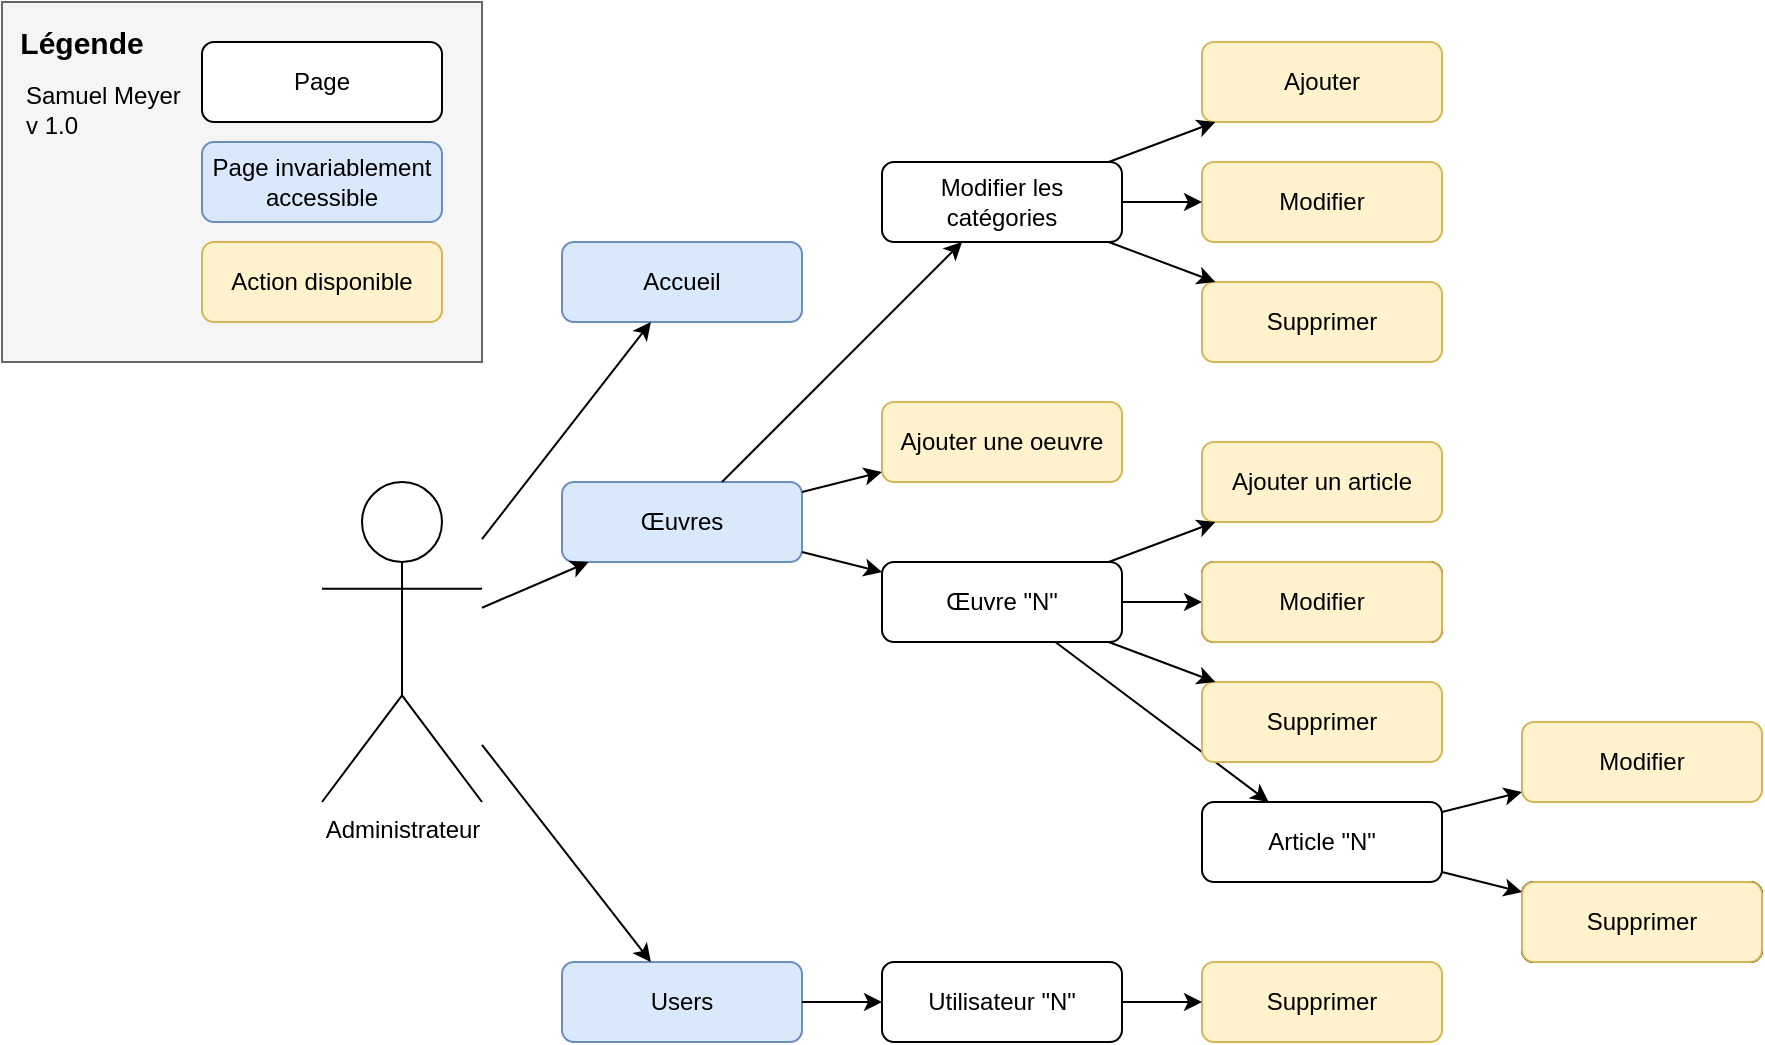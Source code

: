 <mxfile version="12.9.9" type="device"><diagram id="zMx_ZCnJDdhbiB5kYGJD" name="Page-1"><mxGraphModel dx="1086" dy="806" grid="1" gridSize="10" guides="1" tooltips="1" connect="1" arrows="1" fold="1" page="1" pageScale="1" pageWidth="1169" pageHeight="827" math="0" shadow="0"><root><mxCell id="0"/><mxCell id="1" parent="0"/><mxCell id="pxZbWxwn1h5OnFXrnW2z-1" value="Users" style="rounded=1;whiteSpace=wrap;html=1;fillColor=#dae8fc;strokeColor=#6c8ebf;" parent="1" vertex="1"><mxGeometry x="360" y="600" width="120" height="40" as="geometry"/></mxCell><mxCell id="pxZbWxwn1h5OnFXrnW2z-19" value="Utilisateur &quot;N&quot;" style="rounded=1;whiteSpace=wrap;html=1;" parent="1" vertex="1"><mxGeometry x="520" y="600" width="120" height="40" as="geometry"/></mxCell><mxCell id="pxZbWxwn1h5OnFXrnW2z-22" value="" style="endArrow=classic;html=1;" parent="1" source="pxZbWxwn1h5OnFXrnW2z-1" target="pxZbWxwn1h5OnFXrnW2z-19" edge="1"><mxGeometry width="50" height="50" relative="1" as="geometry"><mxPoint x="660" y="560" as="sourcePoint"/><mxPoint x="716" y="560" as="targetPoint"/></mxGeometry></mxCell><mxCell id="j6kq-z6y5hgnTKh8SGcz-16" value="Accueil" style="rounded=1;whiteSpace=wrap;html=1;fillColor=#dae8fc;strokeColor=#6c8ebf;" parent="1" vertex="1"><mxGeometry x="360" y="240" width="120" height="40" as="geometry"/></mxCell><mxCell id="j6kq-z6y5hgnTKh8SGcz-17" value="Œuvres" style="rounded=1;whiteSpace=wrap;html=1;fillColor=#dae8fc;strokeColor=#6c8ebf;" parent="1" vertex="1"><mxGeometry x="360" y="360" width="120" height="40" as="geometry"/></mxCell><mxCell id="j6kq-z6y5hgnTKh8SGcz-18" value="Article &quot;N&quot;" style="rounded=1;whiteSpace=wrap;html=1;" parent="1" vertex="1"><mxGeometry x="680" y="520" width="120" height="40" as="geometry"/></mxCell><mxCell id="j6kq-z6y5hgnTKh8SGcz-20" value="" style="endArrow=classic;html=1;" parent="1" source="j6kq-z6y5hgnTKh8SGcz-35" target="j6kq-z6y5hgnTKh8SGcz-18" edge="1"><mxGeometry width="50" height="50" relative="1" as="geometry"><mxPoint x="452.0" y="480.0" as="sourcePoint"/><mxPoint x="880" y="670" as="targetPoint"/></mxGeometry></mxCell><mxCell id="j6kq-z6y5hgnTKh8SGcz-21" value="" style="group;container=1;" parent="1" vertex="1" connectable="0"><mxGeometry x="100" y="120" width="220" height="400" as="geometry"/></mxCell><mxCell id="j6kq-z6y5hgnTKh8SGcz-22" value="" style="rounded=0;whiteSpace=wrap;html=1;fillColor=#f5f5f5;strokeColor=#666666;fontColor=#333333;" parent="j6kq-z6y5hgnTKh8SGcz-21" vertex="1"><mxGeometry x="-20" width="240" height="180" as="geometry"/></mxCell><mxCell id="j6kq-z6y5hgnTKh8SGcz-23" value="Page invariablement accessible" style="rounded=1;whiteSpace=wrap;html=1;fillColor=#dae8fc;strokeColor=#6c8ebf;" parent="j6kq-z6y5hgnTKh8SGcz-21" vertex="1"><mxGeometry x="80" y="70" width="120" height="40" as="geometry"/></mxCell><mxCell id="j6kq-z6y5hgnTKh8SGcz-24" value="Légende" style="text;html=1;strokeColor=none;fillColor=none;align=center;verticalAlign=middle;whiteSpace=wrap;rounded=0;fontStyle=1;fontSize=15;" parent="j6kq-z6y5hgnTKh8SGcz-21" vertex="1"><mxGeometry x="-20" y="10" width="80" height="20" as="geometry"/></mxCell><mxCell id="j6kq-z6y5hgnTKh8SGcz-25" value="Page" style="rounded=1;whiteSpace=wrap;html=1;" parent="j6kq-z6y5hgnTKh8SGcz-21" vertex="1"><mxGeometry x="80" y="20" width="120" height="40" as="geometry"/></mxCell><mxCell id="j6kq-z6y5hgnTKh8SGcz-27" value="Samuel Meyer&lt;br&gt;v 1.0" style="text;html=1;strokeColor=none;fillColor=none;align=left;verticalAlign=middle;whiteSpace=wrap;rounded=0;" parent="j6kq-z6y5hgnTKh8SGcz-21" vertex="1"><mxGeometry x="-10" y="30" width="110" height="48" as="geometry"/></mxCell><mxCell id="hO7UMds6-MMquO5e9Xfc-14" value="Administrateur" style="shape=umlActor;verticalLabelPosition=bottom;labelBackgroundColor=#ffffff;verticalAlign=top;html=1;outlineConnect=0;" parent="j6kq-z6y5hgnTKh8SGcz-21" vertex="1"><mxGeometry x="140" y="240" width="80" height="160" as="geometry"/></mxCell><mxCell id="hO7UMds6-MMquO5e9Xfc-19" value="Action disponible" style="rounded=1;whiteSpace=wrap;html=1;fillColor=#fff2cc;strokeColor=#d6b656;" parent="j6kq-z6y5hgnTKh8SGcz-21" vertex="1"><mxGeometry x="80" y="120" width="120" height="40" as="geometry"/></mxCell><mxCell id="j6kq-z6y5hgnTKh8SGcz-35" value="&lt;span&gt;Œuvre &quot;N&quot;&lt;/span&gt;" style="rounded=1;whiteSpace=wrap;html=1;" parent="1" vertex="1"><mxGeometry x="520" y="400" width="120" height="40" as="geometry"/></mxCell><mxCell id="j6kq-z6y5hgnTKh8SGcz-36" value="" style="endArrow=classic;html=1;" parent="1" source="j6kq-z6y5hgnTKh8SGcz-17" target="j6kq-z6y5hgnTKh8SGcz-35" edge="1"><mxGeometry width="50" height="50" relative="1" as="geometry"><mxPoint x="470" y="510" as="sourcePoint"/><mxPoint x="550" y="550" as="targetPoint"/></mxGeometry></mxCell><mxCell id="ZTsxGtf4sa9lH4qWS3zV-5" value="Modifier" style="rounded=1;whiteSpace=wrap;html=1;fillColor=#fff2cc;strokeColor=#d6b656;" parent="1" vertex="1"><mxGeometry x="840" y="480" width="120" height="40" as="geometry"/></mxCell><mxCell id="ZTsxGtf4sa9lH4qWS3zV-6" value="" style="endArrow=classic;html=1;" parent="1" source="j6kq-z6y5hgnTKh8SGcz-18" target="ZTsxGtf4sa9lH4qWS3zV-5" edge="1"><mxGeometry width="50" height="50" relative="1" as="geometry"><mxPoint x="730" y="550" as="sourcePoint"/><mxPoint x="760" y="470" as="targetPoint"/></mxGeometry></mxCell><mxCell id="ZTsxGtf4sa9lH4qWS3zV-9" value="Modifier" style="rounded=1;whiteSpace=wrap;html=1;" parent="1" vertex="1"><mxGeometry x="680" y="400" width="120" height="40" as="geometry"/></mxCell><mxCell id="ZTsxGtf4sa9lH4qWS3zV-11" value="" style="endArrow=classic;html=1;" parent="1" source="j6kq-z6y5hgnTKh8SGcz-35" target="ZTsxGtf4sa9lH4qWS3zV-9" edge="1"><mxGeometry width="50" height="50" relative="1" as="geometry"><mxPoint x="660" y="635" as="sourcePoint"/><mxPoint x="718.261" y="649.565" as="targetPoint"/></mxGeometry></mxCell><mxCell id="ZTsxGtf4sa9lH4qWS3zV-15" value="Ajouter un article" style="rounded=1;whiteSpace=wrap;html=1;fillColor=#fff2cc;strokeColor=#d6b656;" parent="1" vertex="1"><mxGeometry x="680" y="340" width="120" height="40" as="geometry"/></mxCell><mxCell id="ZTsxGtf4sa9lH4qWS3zV-18" value="" style="endArrow=classic;html=1;" parent="1" source="j6kq-z6y5hgnTKh8SGcz-35" target="ZTsxGtf4sa9lH4qWS3zV-15" edge="1"><mxGeometry width="50" height="50" relative="1" as="geometry"><mxPoint x="540" y="640" as="sourcePoint"/><mxPoint x="590" y="590" as="targetPoint"/></mxGeometry></mxCell><mxCell id="ZTsxGtf4sa9lH4qWS3zV-20" value="&lt;span&gt;Modifier les catégories&lt;/span&gt;" style="rounded=1;whiteSpace=wrap;html=1;" parent="1" vertex="1"><mxGeometry x="520" y="200" width="120" height="40" as="geometry"/></mxCell><mxCell id="ZTsxGtf4sa9lH4qWS3zV-22" value="Modifier" style="rounded=1;whiteSpace=wrap;html=1;fillColor=#fff2cc;strokeColor=#d6b656;" parent="1" vertex="1"><mxGeometry x="680" y="200" width="120" height="40" as="geometry"/></mxCell><mxCell id="ZTsxGtf4sa9lH4qWS3zV-23" value="Ajouter" style="rounded=1;whiteSpace=wrap;html=1;fillColor=#fff2cc;strokeColor=#d6b656;" parent="1" vertex="1"><mxGeometry x="680" y="140" width="120" height="40" as="geometry"/></mxCell><mxCell id="ZTsxGtf4sa9lH4qWS3zV-24" value="" style="endArrow=classic;html=1;" parent="1" source="ZTsxGtf4sa9lH4qWS3zV-20" target="ZTsxGtf4sa9lH4qWS3zV-23" edge="1"><mxGeometry width="50" height="50" relative="1" as="geometry"><mxPoint x="540" y="130" as="sourcePoint"/><mxPoint x="590" y="80" as="targetPoint"/></mxGeometry></mxCell><mxCell id="ZTsxGtf4sa9lH4qWS3zV-25" value="" style="endArrow=classic;html=1;" parent="1" source="ZTsxGtf4sa9lH4qWS3zV-20" target="ZTsxGtf4sa9lH4qWS3zV-22" edge="1"><mxGeometry width="50" height="50" relative="1" as="geometry"><mxPoint x="643.333" y="210" as="sourcePoint"/><mxPoint x="696.667" y="190" as="targetPoint"/></mxGeometry></mxCell><mxCell id="ZTsxGtf4sa9lH4qWS3zV-27" value="" style="endArrow=classic;html=1;" parent="1" source="j6kq-z6y5hgnTKh8SGcz-17" target="ZTsxGtf4sa9lH4qWS3zV-20" edge="1"><mxGeometry width="50" height="50" relative="1" as="geometry"><mxPoint x="462" y="370" as="sourcePoint"/><mxPoint x="558" y="310" as="targetPoint"/></mxGeometry></mxCell><mxCell id="hO7UMds6-MMquO5e9Xfc-1" value="Ajouter une oeuvre" style="rounded=1;whiteSpace=wrap;html=1;fillColor=#fff2cc;strokeColor=#d6b656;" parent="1" vertex="1"><mxGeometry x="520" y="320" width="120" height="40" as="geometry"/></mxCell><mxCell id="hO7UMds6-MMquO5e9Xfc-2" value="" style="endArrow=classic;html=1;" parent="1" source="j6kq-z6y5hgnTKh8SGcz-17" target="hO7UMds6-MMquO5e9Xfc-1" edge="1"><mxGeometry width="50" height="50" relative="1" as="geometry"><mxPoint x="490" y="405" as="sourcePoint"/><mxPoint x="530" y="415" as="targetPoint"/></mxGeometry></mxCell><mxCell id="hO7UMds6-MMquO5e9Xfc-3" value="Supprimer" style="rounded=1;whiteSpace=wrap;html=1;fillColor=#fff2cc;strokeColor=#d6b656;" parent="1" vertex="1"><mxGeometry x="680" y="460" width="120" height="40" as="geometry"/></mxCell><mxCell id="hO7UMds6-MMquO5e9Xfc-4" value="" style="endArrow=classic;html=1;" parent="1" source="j6kq-z6y5hgnTKh8SGcz-35" target="hO7UMds6-MMquO5e9Xfc-3" edge="1"><mxGeometry width="50" height="50" relative="1" as="geometry"><mxPoint x="643.333" y="410" as="sourcePoint"/><mxPoint x="696.667" y="390" as="targetPoint"/></mxGeometry></mxCell><mxCell id="hO7UMds6-MMquO5e9Xfc-5" value="Supprimer" style="rounded=1;whiteSpace=wrap;html=1;fillColor=#fff2cc;strokeColor=#d6b656;" parent="1" vertex="1"><mxGeometry x="680" y="260" width="120" height="40" as="geometry"/></mxCell><mxCell id="hO7UMds6-MMquO5e9Xfc-6" value="" style="endArrow=classic;html=1;" parent="1" source="ZTsxGtf4sa9lH4qWS3zV-20" target="hO7UMds6-MMquO5e9Xfc-5" edge="1"><mxGeometry width="50" height="50" relative="1" as="geometry"><mxPoint x="643.333" y="210" as="sourcePoint"/><mxPoint x="696.667" y="190" as="targetPoint"/></mxGeometry></mxCell><mxCell id="hO7UMds6-MMquO5e9Xfc-7" value="Supprimer" style="rounded=1;whiteSpace=wrap;html=1;" parent="1" vertex="1"><mxGeometry x="840" y="560" width="120" height="40" as="geometry"/></mxCell><mxCell id="hO7UMds6-MMquO5e9Xfc-8" value="" style="endArrow=classic;html=1;" parent="1" source="j6kq-z6y5hgnTKh8SGcz-18" target="hO7UMds6-MMquO5e9Xfc-7" edge="1"><mxGeometry width="50" height="50" relative="1" as="geometry"><mxPoint x="820" y="535" as="sourcePoint"/><mxPoint x="860" y="525" as="targetPoint"/></mxGeometry></mxCell><mxCell id="hO7UMds6-MMquO5e9Xfc-9" value="Supprimer" style="rounded=1;whiteSpace=wrap;html=1;" parent="1" vertex="1"><mxGeometry x="840" y="560" width="120" height="40" as="geometry"/></mxCell><mxCell id="hO7UMds6-MMquO5e9Xfc-10" value="Supprimer" style="rounded=1;whiteSpace=wrap;html=1;fillColor=#fff2cc;strokeColor=#d6b656;" parent="1" vertex="1"><mxGeometry x="840" y="560" width="120" height="40" as="geometry"/></mxCell><mxCell id="hO7UMds6-MMquO5e9Xfc-11" value="Modifier" style="rounded=1;whiteSpace=wrap;html=1;fillColor=#fff2cc;strokeColor=#d6b656;" parent="1" vertex="1"><mxGeometry x="680" y="400" width="120" height="40" as="geometry"/></mxCell><mxCell id="hO7UMds6-MMquO5e9Xfc-12" value="Supprimer" style="rounded=1;whiteSpace=wrap;html=1;fillColor=#fff2cc;strokeColor=#d6b656;" parent="1" vertex="1"><mxGeometry x="680" y="600" width="120" height="40" as="geometry"/></mxCell><mxCell id="hO7UMds6-MMquO5e9Xfc-13" value="" style="endArrow=classic;html=1;" parent="1" source="pxZbWxwn1h5OnFXrnW2z-19" target="hO7UMds6-MMquO5e9Xfc-12" edge="1"><mxGeometry width="50" height="50" relative="1" as="geometry"><mxPoint x="650" y="525" as="sourcePoint"/><mxPoint x="690" y="535" as="targetPoint"/></mxGeometry></mxCell><mxCell id="hO7UMds6-MMquO5e9Xfc-16" value="" style="endArrow=classic;html=1;" parent="1" source="hO7UMds6-MMquO5e9Xfc-14" target="j6kq-z6y5hgnTKh8SGcz-16" edge="1"><mxGeometry width="50" height="50" relative="1" as="geometry"><mxPoint x="530" y="440" as="sourcePoint"/><mxPoint x="580" y="390" as="targetPoint"/></mxGeometry></mxCell><mxCell id="hO7UMds6-MMquO5e9Xfc-17" value="" style="endArrow=classic;html=1;" parent="1" source="hO7UMds6-MMquO5e9Xfc-14" target="j6kq-z6y5hgnTKh8SGcz-17" edge="1"><mxGeometry width="50" height="50" relative="1" as="geometry"><mxPoint x="210" y="403.846" as="sourcePoint"/><mxPoint x="412.667" y="170" as="targetPoint"/></mxGeometry></mxCell><mxCell id="hO7UMds6-MMquO5e9Xfc-18" value="" style="endArrow=classic;html=1;" parent="1" source="hO7UMds6-MMquO5e9Xfc-14" target="pxZbWxwn1h5OnFXrnW2z-1" edge="1"><mxGeometry width="50" height="50" relative="1" as="geometry"><mxPoint x="220" y="413.846" as="sourcePoint"/><mxPoint x="422.667" y="180" as="targetPoint"/></mxGeometry></mxCell></root></mxGraphModel></diagram></mxfile>